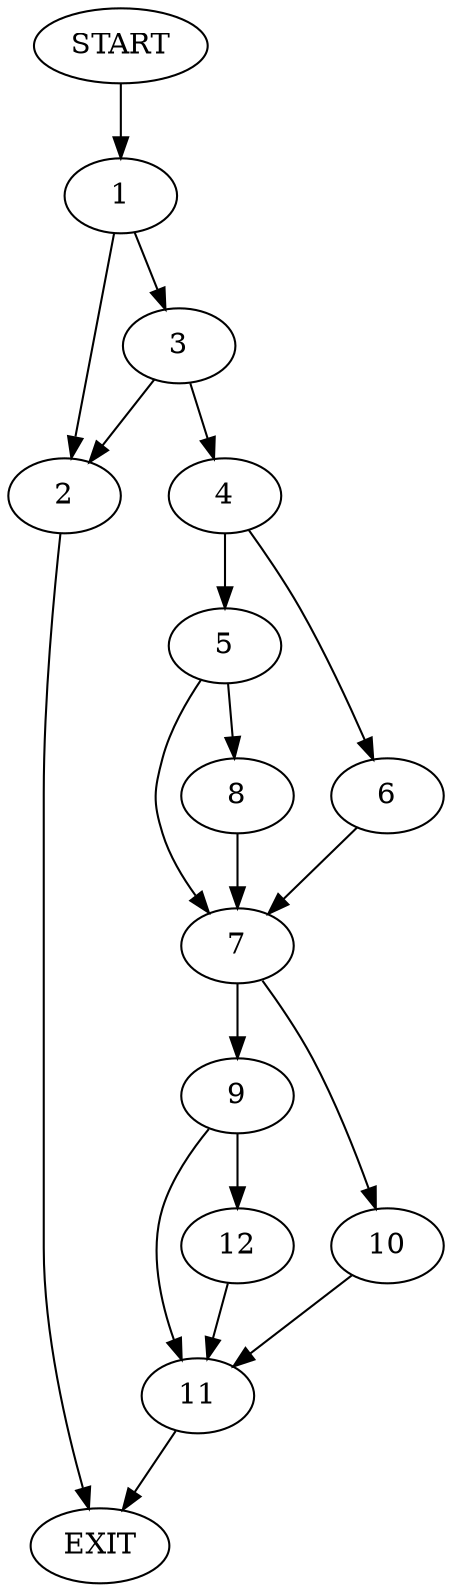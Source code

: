 digraph {
0 [label="START"]
13 [label="EXIT"]
0 -> 1
1 -> 2
1 -> 3
3 -> 2
3 -> 4
2 -> 13
4 -> 5
4 -> 6
6 -> 7
5 -> 7
5 -> 8
7 -> 9
7 -> 10
8 -> 7
10 -> 11
9 -> 12
9 -> 11
11 -> 13
12 -> 11
}
